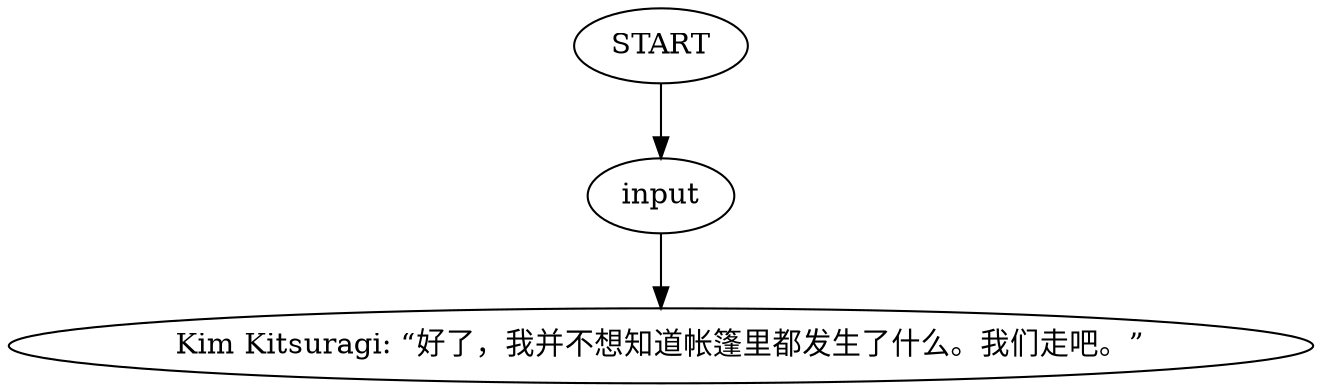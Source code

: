# ICE / KIM POST TENT barks
# Kim barks after you have RETURNETH from the TENT.
# ==================================================
digraph G {
	  0 [label="START"];
	  1 [label="input"];
	  2 [label="Kim Kitsuragi: “好了，我并不想知道帐篷里都发生了什么。我们走吧。”"];
	  0 -> 1
	  1 -> 2
}

